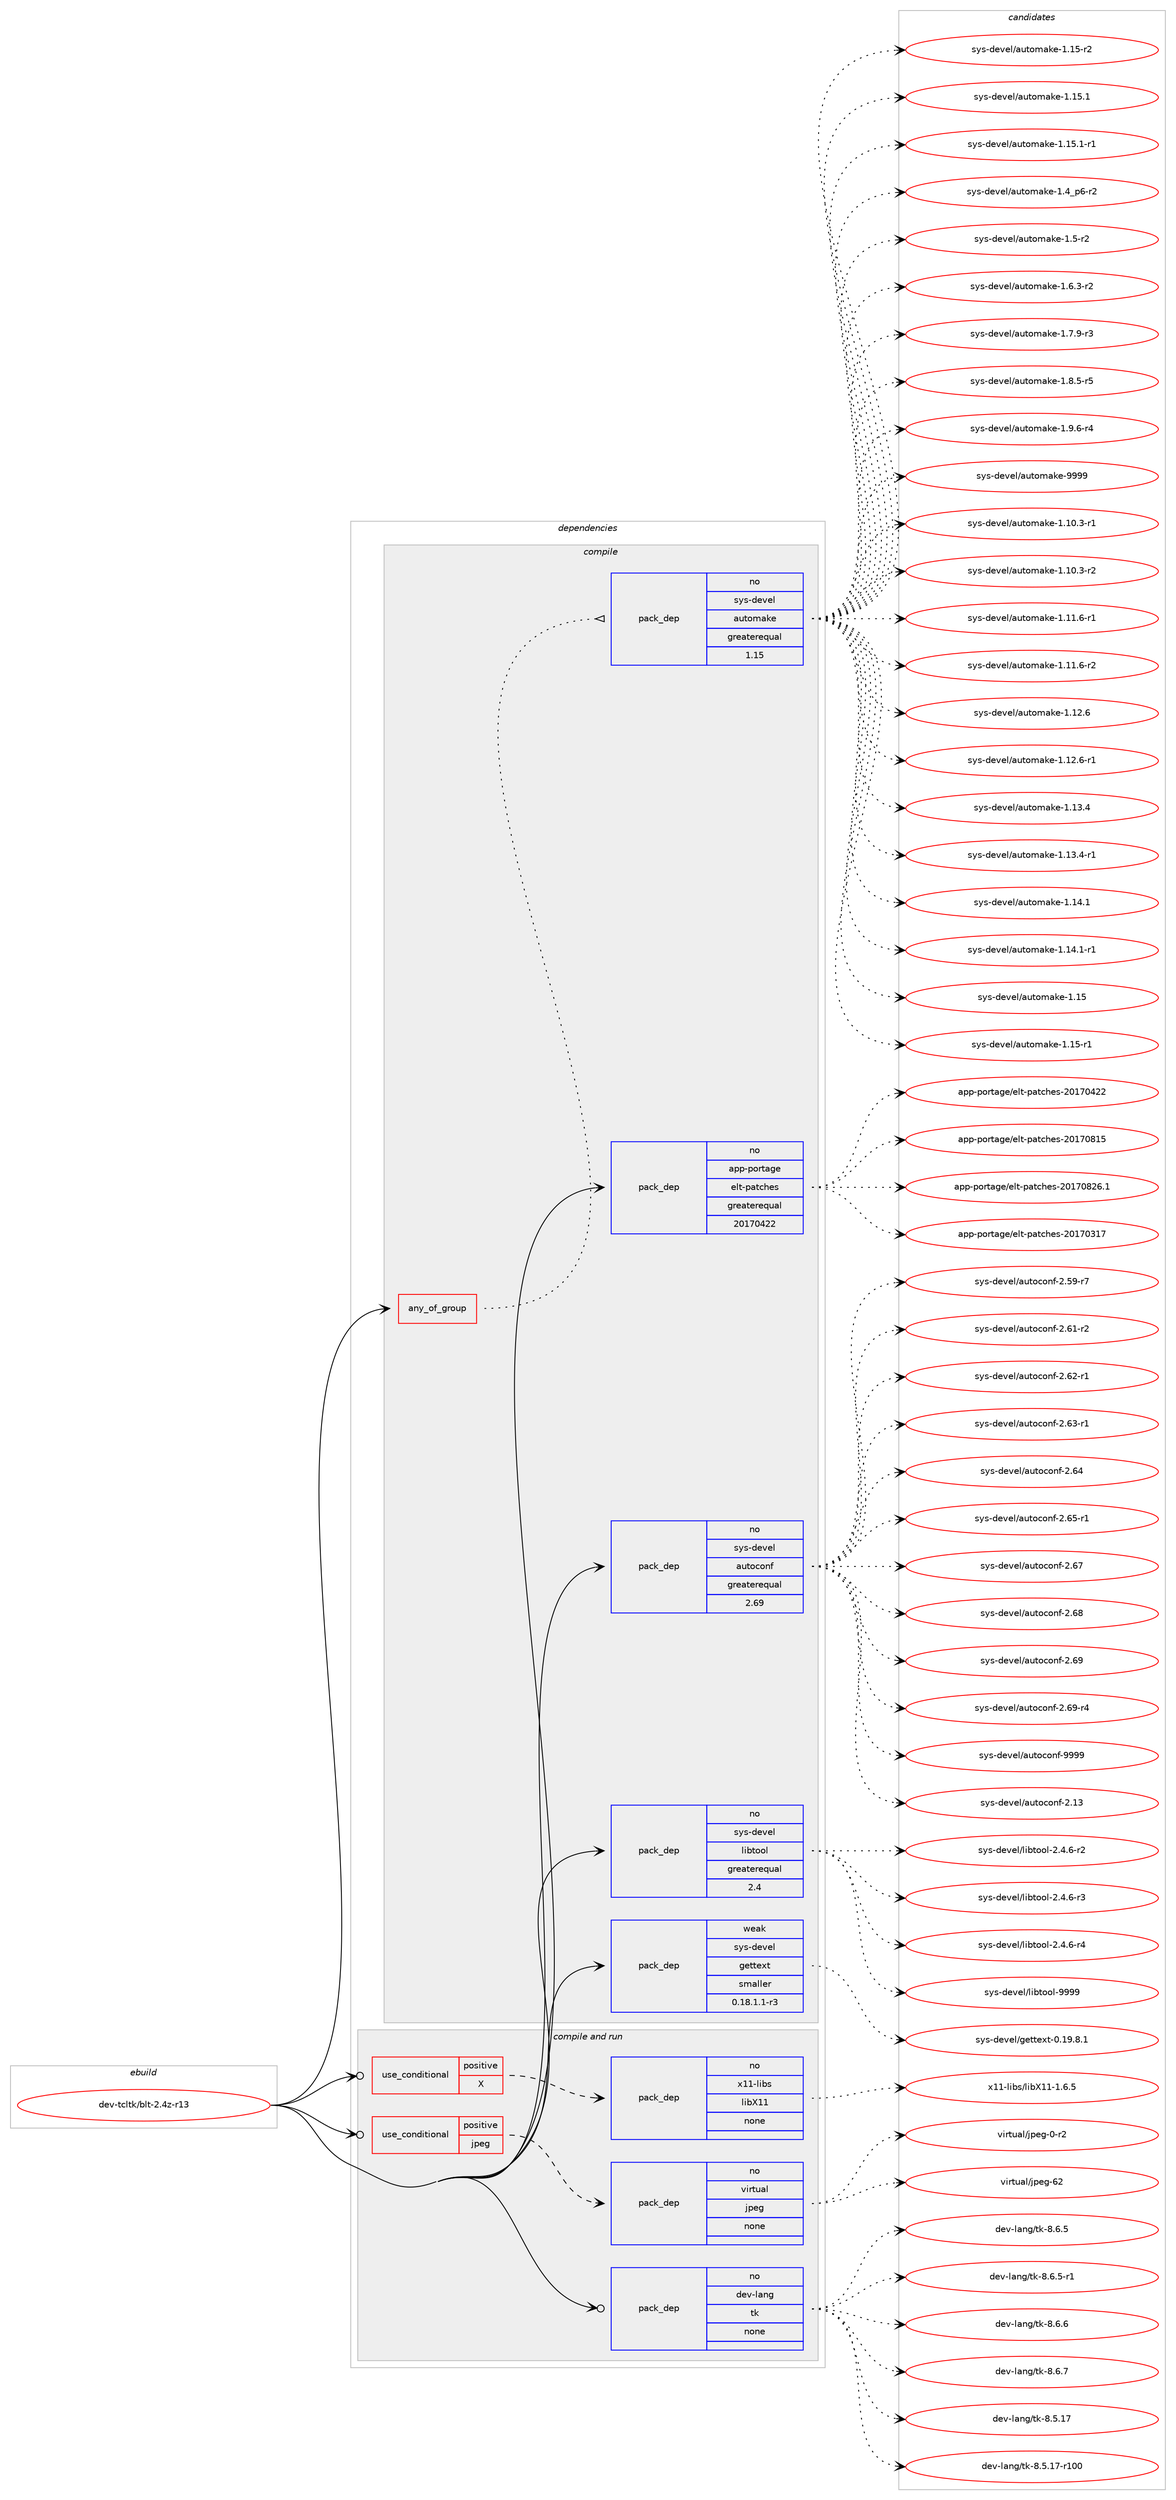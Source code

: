 digraph prolog {

# *************
# Graph options
# *************

newrank=true;
concentrate=true;
compound=true;
graph [rankdir=LR,fontname=Helvetica,fontsize=10,ranksep=1.5];#, ranksep=2.5, nodesep=0.2];
edge  [arrowhead=vee];
node  [fontname=Helvetica,fontsize=10];

# **********
# The ebuild
# **********

subgraph cluster_leftcol {
color=gray;
rank=same;
label=<<i>ebuild</i>>;
id [label="dev-tcltk/blt-2.4z-r13", color=red, width=4, href="../dev-tcltk/blt-2.4z-r13.svg"];
}

# ****************
# The dependencies
# ****************

subgraph cluster_midcol {
color=gray;
label=<<i>dependencies</i>>;
subgraph cluster_compile {
fillcolor="#eeeeee";
style=filled;
label=<<i>compile</i>>;
subgraph any4098 {
dependency279078 [label=<<TABLE BORDER="0" CELLBORDER="1" CELLSPACING="0" CELLPADDING="4"><TR><TD CELLPADDING="10">any_of_group</TD></TR></TABLE>>, shape=none, color=red];subgraph pack197871 {
dependency279079 [label=<<TABLE BORDER="0" CELLBORDER="1" CELLSPACING="0" CELLPADDING="4" WIDTH="220"><TR><TD ROWSPAN="6" CELLPADDING="30">pack_dep</TD></TR><TR><TD WIDTH="110">no</TD></TR><TR><TD>sys-devel</TD></TR><TR><TD>automake</TD></TR><TR><TD>greaterequal</TD></TR><TR><TD>1.15</TD></TR></TABLE>>, shape=none, color=blue];
}
dependency279078:e -> dependency279079:w [weight=20,style="dotted",arrowhead="oinv"];
}
id:e -> dependency279078:w [weight=20,style="solid",arrowhead="vee"];
subgraph pack197872 {
dependency279080 [label=<<TABLE BORDER="0" CELLBORDER="1" CELLSPACING="0" CELLPADDING="4" WIDTH="220"><TR><TD ROWSPAN="6" CELLPADDING="30">pack_dep</TD></TR><TR><TD WIDTH="110">no</TD></TR><TR><TD>app-portage</TD></TR><TR><TD>elt-patches</TD></TR><TR><TD>greaterequal</TD></TR><TR><TD>20170422</TD></TR></TABLE>>, shape=none, color=blue];
}
id:e -> dependency279080:w [weight=20,style="solid",arrowhead="vee"];
subgraph pack197873 {
dependency279081 [label=<<TABLE BORDER="0" CELLBORDER="1" CELLSPACING="0" CELLPADDING="4" WIDTH="220"><TR><TD ROWSPAN="6" CELLPADDING="30">pack_dep</TD></TR><TR><TD WIDTH="110">no</TD></TR><TR><TD>sys-devel</TD></TR><TR><TD>autoconf</TD></TR><TR><TD>greaterequal</TD></TR><TR><TD>2.69</TD></TR></TABLE>>, shape=none, color=blue];
}
id:e -> dependency279081:w [weight=20,style="solid",arrowhead="vee"];
subgraph pack197874 {
dependency279082 [label=<<TABLE BORDER="0" CELLBORDER="1" CELLSPACING="0" CELLPADDING="4" WIDTH="220"><TR><TD ROWSPAN="6" CELLPADDING="30">pack_dep</TD></TR><TR><TD WIDTH="110">no</TD></TR><TR><TD>sys-devel</TD></TR><TR><TD>libtool</TD></TR><TR><TD>greaterequal</TD></TR><TR><TD>2.4</TD></TR></TABLE>>, shape=none, color=blue];
}
id:e -> dependency279082:w [weight=20,style="solid",arrowhead="vee"];
subgraph pack197875 {
dependency279083 [label=<<TABLE BORDER="0" CELLBORDER="1" CELLSPACING="0" CELLPADDING="4" WIDTH="220"><TR><TD ROWSPAN="6" CELLPADDING="30">pack_dep</TD></TR><TR><TD WIDTH="110">weak</TD></TR><TR><TD>sys-devel</TD></TR><TR><TD>gettext</TD></TR><TR><TD>smaller</TD></TR><TR><TD>0.18.1.1-r3</TD></TR></TABLE>>, shape=none, color=blue];
}
id:e -> dependency279083:w [weight=20,style="solid",arrowhead="vee"];
}
subgraph cluster_compileandrun {
fillcolor="#eeeeee";
style=filled;
label=<<i>compile and run</i>>;
subgraph cond77061 {
dependency279084 [label=<<TABLE BORDER="0" CELLBORDER="1" CELLSPACING="0" CELLPADDING="4"><TR><TD ROWSPAN="3" CELLPADDING="10">use_conditional</TD></TR><TR><TD>positive</TD></TR><TR><TD>X</TD></TR></TABLE>>, shape=none, color=red];
subgraph pack197876 {
dependency279085 [label=<<TABLE BORDER="0" CELLBORDER="1" CELLSPACING="0" CELLPADDING="4" WIDTH="220"><TR><TD ROWSPAN="6" CELLPADDING="30">pack_dep</TD></TR><TR><TD WIDTH="110">no</TD></TR><TR><TD>x11-libs</TD></TR><TR><TD>libX11</TD></TR><TR><TD>none</TD></TR><TR><TD></TD></TR></TABLE>>, shape=none, color=blue];
}
dependency279084:e -> dependency279085:w [weight=20,style="dashed",arrowhead="vee"];
}
id:e -> dependency279084:w [weight=20,style="solid",arrowhead="odotvee"];
subgraph cond77062 {
dependency279086 [label=<<TABLE BORDER="0" CELLBORDER="1" CELLSPACING="0" CELLPADDING="4"><TR><TD ROWSPAN="3" CELLPADDING="10">use_conditional</TD></TR><TR><TD>positive</TD></TR><TR><TD>jpeg</TD></TR></TABLE>>, shape=none, color=red];
subgraph pack197877 {
dependency279087 [label=<<TABLE BORDER="0" CELLBORDER="1" CELLSPACING="0" CELLPADDING="4" WIDTH="220"><TR><TD ROWSPAN="6" CELLPADDING="30">pack_dep</TD></TR><TR><TD WIDTH="110">no</TD></TR><TR><TD>virtual</TD></TR><TR><TD>jpeg</TD></TR><TR><TD>none</TD></TR><TR><TD></TD></TR></TABLE>>, shape=none, color=blue];
}
dependency279086:e -> dependency279087:w [weight=20,style="dashed",arrowhead="vee"];
}
id:e -> dependency279086:w [weight=20,style="solid",arrowhead="odotvee"];
subgraph pack197878 {
dependency279088 [label=<<TABLE BORDER="0" CELLBORDER="1" CELLSPACING="0" CELLPADDING="4" WIDTH="220"><TR><TD ROWSPAN="6" CELLPADDING="30">pack_dep</TD></TR><TR><TD WIDTH="110">no</TD></TR><TR><TD>dev-lang</TD></TR><TR><TD>tk</TD></TR><TR><TD>none</TD></TR><TR><TD></TD></TR></TABLE>>, shape=none, color=blue];
}
id:e -> dependency279088:w [weight=20,style="solid",arrowhead="odotvee"];
}
subgraph cluster_run {
fillcolor="#eeeeee";
style=filled;
label=<<i>run</i>>;
}
}

# **************
# The candidates
# **************

subgraph cluster_choices {
rank=same;
color=gray;
label=<<i>candidates</i>>;

subgraph choice197871 {
color=black;
nodesep=1;
choice11512111545100101118101108479711711611110997107101454946494846514511449 [label="sys-devel/automake-1.10.3-r1", color=red, width=4,href="../sys-devel/automake-1.10.3-r1.svg"];
choice11512111545100101118101108479711711611110997107101454946494846514511450 [label="sys-devel/automake-1.10.3-r2", color=red, width=4,href="../sys-devel/automake-1.10.3-r2.svg"];
choice11512111545100101118101108479711711611110997107101454946494946544511449 [label="sys-devel/automake-1.11.6-r1", color=red, width=4,href="../sys-devel/automake-1.11.6-r1.svg"];
choice11512111545100101118101108479711711611110997107101454946494946544511450 [label="sys-devel/automake-1.11.6-r2", color=red, width=4,href="../sys-devel/automake-1.11.6-r2.svg"];
choice1151211154510010111810110847971171161111099710710145494649504654 [label="sys-devel/automake-1.12.6", color=red, width=4,href="../sys-devel/automake-1.12.6.svg"];
choice11512111545100101118101108479711711611110997107101454946495046544511449 [label="sys-devel/automake-1.12.6-r1", color=red, width=4,href="../sys-devel/automake-1.12.6-r1.svg"];
choice1151211154510010111810110847971171161111099710710145494649514652 [label="sys-devel/automake-1.13.4", color=red, width=4,href="../sys-devel/automake-1.13.4.svg"];
choice11512111545100101118101108479711711611110997107101454946495146524511449 [label="sys-devel/automake-1.13.4-r1", color=red, width=4,href="../sys-devel/automake-1.13.4-r1.svg"];
choice1151211154510010111810110847971171161111099710710145494649524649 [label="sys-devel/automake-1.14.1", color=red, width=4,href="../sys-devel/automake-1.14.1.svg"];
choice11512111545100101118101108479711711611110997107101454946495246494511449 [label="sys-devel/automake-1.14.1-r1", color=red, width=4,href="../sys-devel/automake-1.14.1-r1.svg"];
choice115121115451001011181011084797117116111109971071014549464953 [label="sys-devel/automake-1.15", color=red, width=4,href="../sys-devel/automake-1.15.svg"];
choice1151211154510010111810110847971171161111099710710145494649534511449 [label="sys-devel/automake-1.15-r1", color=red, width=4,href="../sys-devel/automake-1.15-r1.svg"];
choice1151211154510010111810110847971171161111099710710145494649534511450 [label="sys-devel/automake-1.15-r2", color=red, width=4,href="../sys-devel/automake-1.15-r2.svg"];
choice1151211154510010111810110847971171161111099710710145494649534649 [label="sys-devel/automake-1.15.1", color=red, width=4,href="../sys-devel/automake-1.15.1.svg"];
choice11512111545100101118101108479711711611110997107101454946495346494511449 [label="sys-devel/automake-1.15.1-r1", color=red, width=4,href="../sys-devel/automake-1.15.1-r1.svg"];
choice115121115451001011181011084797117116111109971071014549465295112544511450 [label="sys-devel/automake-1.4_p6-r2", color=red, width=4,href="../sys-devel/automake-1.4_p6-r2.svg"];
choice11512111545100101118101108479711711611110997107101454946534511450 [label="sys-devel/automake-1.5-r2", color=red, width=4,href="../sys-devel/automake-1.5-r2.svg"];
choice115121115451001011181011084797117116111109971071014549465446514511450 [label="sys-devel/automake-1.6.3-r2", color=red, width=4,href="../sys-devel/automake-1.6.3-r2.svg"];
choice115121115451001011181011084797117116111109971071014549465546574511451 [label="sys-devel/automake-1.7.9-r3", color=red, width=4,href="../sys-devel/automake-1.7.9-r3.svg"];
choice115121115451001011181011084797117116111109971071014549465646534511453 [label="sys-devel/automake-1.8.5-r5", color=red, width=4,href="../sys-devel/automake-1.8.5-r5.svg"];
choice115121115451001011181011084797117116111109971071014549465746544511452 [label="sys-devel/automake-1.9.6-r4", color=red, width=4,href="../sys-devel/automake-1.9.6-r4.svg"];
choice115121115451001011181011084797117116111109971071014557575757 [label="sys-devel/automake-9999", color=red, width=4,href="../sys-devel/automake-9999.svg"];
dependency279079:e -> choice11512111545100101118101108479711711611110997107101454946494846514511449:w [style=dotted,weight="100"];
dependency279079:e -> choice11512111545100101118101108479711711611110997107101454946494846514511450:w [style=dotted,weight="100"];
dependency279079:e -> choice11512111545100101118101108479711711611110997107101454946494946544511449:w [style=dotted,weight="100"];
dependency279079:e -> choice11512111545100101118101108479711711611110997107101454946494946544511450:w [style=dotted,weight="100"];
dependency279079:e -> choice1151211154510010111810110847971171161111099710710145494649504654:w [style=dotted,weight="100"];
dependency279079:e -> choice11512111545100101118101108479711711611110997107101454946495046544511449:w [style=dotted,weight="100"];
dependency279079:e -> choice1151211154510010111810110847971171161111099710710145494649514652:w [style=dotted,weight="100"];
dependency279079:e -> choice11512111545100101118101108479711711611110997107101454946495146524511449:w [style=dotted,weight="100"];
dependency279079:e -> choice1151211154510010111810110847971171161111099710710145494649524649:w [style=dotted,weight="100"];
dependency279079:e -> choice11512111545100101118101108479711711611110997107101454946495246494511449:w [style=dotted,weight="100"];
dependency279079:e -> choice115121115451001011181011084797117116111109971071014549464953:w [style=dotted,weight="100"];
dependency279079:e -> choice1151211154510010111810110847971171161111099710710145494649534511449:w [style=dotted,weight="100"];
dependency279079:e -> choice1151211154510010111810110847971171161111099710710145494649534511450:w [style=dotted,weight="100"];
dependency279079:e -> choice1151211154510010111810110847971171161111099710710145494649534649:w [style=dotted,weight="100"];
dependency279079:e -> choice11512111545100101118101108479711711611110997107101454946495346494511449:w [style=dotted,weight="100"];
dependency279079:e -> choice115121115451001011181011084797117116111109971071014549465295112544511450:w [style=dotted,weight="100"];
dependency279079:e -> choice11512111545100101118101108479711711611110997107101454946534511450:w [style=dotted,weight="100"];
dependency279079:e -> choice115121115451001011181011084797117116111109971071014549465446514511450:w [style=dotted,weight="100"];
dependency279079:e -> choice115121115451001011181011084797117116111109971071014549465546574511451:w [style=dotted,weight="100"];
dependency279079:e -> choice115121115451001011181011084797117116111109971071014549465646534511453:w [style=dotted,weight="100"];
dependency279079:e -> choice115121115451001011181011084797117116111109971071014549465746544511452:w [style=dotted,weight="100"];
dependency279079:e -> choice115121115451001011181011084797117116111109971071014557575757:w [style=dotted,weight="100"];
}
subgraph choice197872 {
color=black;
nodesep=1;
choice97112112451121111141169710310147101108116451129711699104101115455048495548514955 [label="app-portage/elt-patches-20170317", color=red, width=4,href="../app-portage/elt-patches-20170317.svg"];
choice97112112451121111141169710310147101108116451129711699104101115455048495548525050 [label="app-portage/elt-patches-20170422", color=red, width=4,href="../app-portage/elt-patches-20170422.svg"];
choice97112112451121111141169710310147101108116451129711699104101115455048495548564953 [label="app-portage/elt-patches-20170815", color=red, width=4,href="../app-portage/elt-patches-20170815.svg"];
choice971121124511211111411697103101471011081164511297116991041011154550484955485650544649 [label="app-portage/elt-patches-20170826.1", color=red, width=4,href="../app-portage/elt-patches-20170826.1.svg"];
dependency279080:e -> choice97112112451121111141169710310147101108116451129711699104101115455048495548514955:w [style=dotted,weight="100"];
dependency279080:e -> choice97112112451121111141169710310147101108116451129711699104101115455048495548525050:w [style=dotted,weight="100"];
dependency279080:e -> choice97112112451121111141169710310147101108116451129711699104101115455048495548564953:w [style=dotted,weight="100"];
dependency279080:e -> choice971121124511211111411697103101471011081164511297116991041011154550484955485650544649:w [style=dotted,weight="100"];
}
subgraph choice197873 {
color=black;
nodesep=1;
choice115121115451001011181011084797117116111991111101024550464951 [label="sys-devel/autoconf-2.13", color=red, width=4,href="../sys-devel/autoconf-2.13.svg"];
choice1151211154510010111810110847971171161119911111010245504653574511455 [label="sys-devel/autoconf-2.59-r7", color=red, width=4,href="../sys-devel/autoconf-2.59-r7.svg"];
choice1151211154510010111810110847971171161119911111010245504654494511450 [label="sys-devel/autoconf-2.61-r2", color=red, width=4,href="../sys-devel/autoconf-2.61-r2.svg"];
choice1151211154510010111810110847971171161119911111010245504654504511449 [label="sys-devel/autoconf-2.62-r1", color=red, width=4,href="../sys-devel/autoconf-2.62-r1.svg"];
choice1151211154510010111810110847971171161119911111010245504654514511449 [label="sys-devel/autoconf-2.63-r1", color=red, width=4,href="../sys-devel/autoconf-2.63-r1.svg"];
choice115121115451001011181011084797117116111991111101024550465452 [label="sys-devel/autoconf-2.64", color=red, width=4,href="../sys-devel/autoconf-2.64.svg"];
choice1151211154510010111810110847971171161119911111010245504654534511449 [label="sys-devel/autoconf-2.65-r1", color=red, width=4,href="../sys-devel/autoconf-2.65-r1.svg"];
choice115121115451001011181011084797117116111991111101024550465455 [label="sys-devel/autoconf-2.67", color=red, width=4,href="../sys-devel/autoconf-2.67.svg"];
choice115121115451001011181011084797117116111991111101024550465456 [label="sys-devel/autoconf-2.68", color=red, width=4,href="../sys-devel/autoconf-2.68.svg"];
choice115121115451001011181011084797117116111991111101024550465457 [label="sys-devel/autoconf-2.69", color=red, width=4,href="../sys-devel/autoconf-2.69.svg"];
choice1151211154510010111810110847971171161119911111010245504654574511452 [label="sys-devel/autoconf-2.69-r4", color=red, width=4,href="../sys-devel/autoconf-2.69-r4.svg"];
choice115121115451001011181011084797117116111991111101024557575757 [label="sys-devel/autoconf-9999", color=red, width=4,href="../sys-devel/autoconf-9999.svg"];
dependency279081:e -> choice115121115451001011181011084797117116111991111101024550464951:w [style=dotted,weight="100"];
dependency279081:e -> choice1151211154510010111810110847971171161119911111010245504653574511455:w [style=dotted,weight="100"];
dependency279081:e -> choice1151211154510010111810110847971171161119911111010245504654494511450:w [style=dotted,weight="100"];
dependency279081:e -> choice1151211154510010111810110847971171161119911111010245504654504511449:w [style=dotted,weight="100"];
dependency279081:e -> choice1151211154510010111810110847971171161119911111010245504654514511449:w [style=dotted,weight="100"];
dependency279081:e -> choice115121115451001011181011084797117116111991111101024550465452:w [style=dotted,weight="100"];
dependency279081:e -> choice1151211154510010111810110847971171161119911111010245504654534511449:w [style=dotted,weight="100"];
dependency279081:e -> choice115121115451001011181011084797117116111991111101024550465455:w [style=dotted,weight="100"];
dependency279081:e -> choice115121115451001011181011084797117116111991111101024550465456:w [style=dotted,weight="100"];
dependency279081:e -> choice115121115451001011181011084797117116111991111101024550465457:w [style=dotted,weight="100"];
dependency279081:e -> choice1151211154510010111810110847971171161119911111010245504654574511452:w [style=dotted,weight="100"];
dependency279081:e -> choice115121115451001011181011084797117116111991111101024557575757:w [style=dotted,weight="100"];
}
subgraph choice197874 {
color=black;
nodesep=1;
choice1151211154510010111810110847108105981161111111084550465246544511450 [label="sys-devel/libtool-2.4.6-r2", color=red, width=4,href="../sys-devel/libtool-2.4.6-r2.svg"];
choice1151211154510010111810110847108105981161111111084550465246544511451 [label="sys-devel/libtool-2.4.6-r3", color=red, width=4,href="../sys-devel/libtool-2.4.6-r3.svg"];
choice1151211154510010111810110847108105981161111111084550465246544511452 [label="sys-devel/libtool-2.4.6-r4", color=red, width=4,href="../sys-devel/libtool-2.4.6-r4.svg"];
choice1151211154510010111810110847108105981161111111084557575757 [label="sys-devel/libtool-9999", color=red, width=4,href="../sys-devel/libtool-9999.svg"];
dependency279082:e -> choice1151211154510010111810110847108105981161111111084550465246544511450:w [style=dotted,weight="100"];
dependency279082:e -> choice1151211154510010111810110847108105981161111111084550465246544511451:w [style=dotted,weight="100"];
dependency279082:e -> choice1151211154510010111810110847108105981161111111084550465246544511452:w [style=dotted,weight="100"];
dependency279082:e -> choice1151211154510010111810110847108105981161111111084557575757:w [style=dotted,weight="100"];
}
subgraph choice197875 {
color=black;
nodesep=1;
choice1151211154510010111810110847103101116116101120116454846495746564649 [label="sys-devel/gettext-0.19.8.1", color=red, width=4,href="../sys-devel/gettext-0.19.8.1.svg"];
dependency279083:e -> choice1151211154510010111810110847103101116116101120116454846495746564649:w [style=dotted,weight="100"];
}
subgraph choice197876 {
color=black;
nodesep=1;
choice120494945108105981154710810598884949454946544653 [label="x11-libs/libX11-1.6.5", color=red, width=4,href="../x11-libs/libX11-1.6.5.svg"];
dependency279085:e -> choice120494945108105981154710810598884949454946544653:w [style=dotted,weight="100"];
}
subgraph choice197877 {
color=black;
nodesep=1;
choice118105114116117971084710611210110345484511450 [label="virtual/jpeg-0-r2", color=red, width=4,href="../virtual/jpeg-0-r2.svg"];
choice1181051141161179710847106112101103455450 [label="virtual/jpeg-62", color=red, width=4,href="../virtual/jpeg-62.svg"];
dependency279087:e -> choice118105114116117971084710611210110345484511450:w [style=dotted,weight="100"];
dependency279087:e -> choice1181051141161179710847106112101103455450:w [style=dotted,weight="100"];
}
subgraph choice197878 {
color=black;
nodesep=1;
choice10010111845108971101034711610745564653464955 [label="dev-lang/tk-8.5.17", color=red, width=4,href="../dev-lang/tk-8.5.17.svg"];
choice1001011184510897110103471161074556465346495545114494848 [label="dev-lang/tk-8.5.17-r100", color=red, width=4,href="../dev-lang/tk-8.5.17-r100.svg"];
choice100101118451089711010347116107455646544653 [label="dev-lang/tk-8.6.5", color=red, width=4,href="../dev-lang/tk-8.6.5.svg"];
choice1001011184510897110103471161074556465446534511449 [label="dev-lang/tk-8.6.5-r1", color=red, width=4,href="../dev-lang/tk-8.6.5-r1.svg"];
choice100101118451089711010347116107455646544654 [label="dev-lang/tk-8.6.6", color=red, width=4,href="../dev-lang/tk-8.6.6.svg"];
choice100101118451089711010347116107455646544655 [label="dev-lang/tk-8.6.7", color=red, width=4,href="../dev-lang/tk-8.6.7.svg"];
dependency279088:e -> choice10010111845108971101034711610745564653464955:w [style=dotted,weight="100"];
dependency279088:e -> choice1001011184510897110103471161074556465346495545114494848:w [style=dotted,weight="100"];
dependency279088:e -> choice100101118451089711010347116107455646544653:w [style=dotted,weight="100"];
dependency279088:e -> choice1001011184510897110103471161074556465446534511449:w [style=dotted,weight="100"];
dependency279088:e -> choice100101118451089711010347116107455646544654:w [style=dotted,weight="100"];
dependency279088:e -> choice100101118451089711010347116107455646544655:w [style=dotted,weight="100"];
}
}

}
